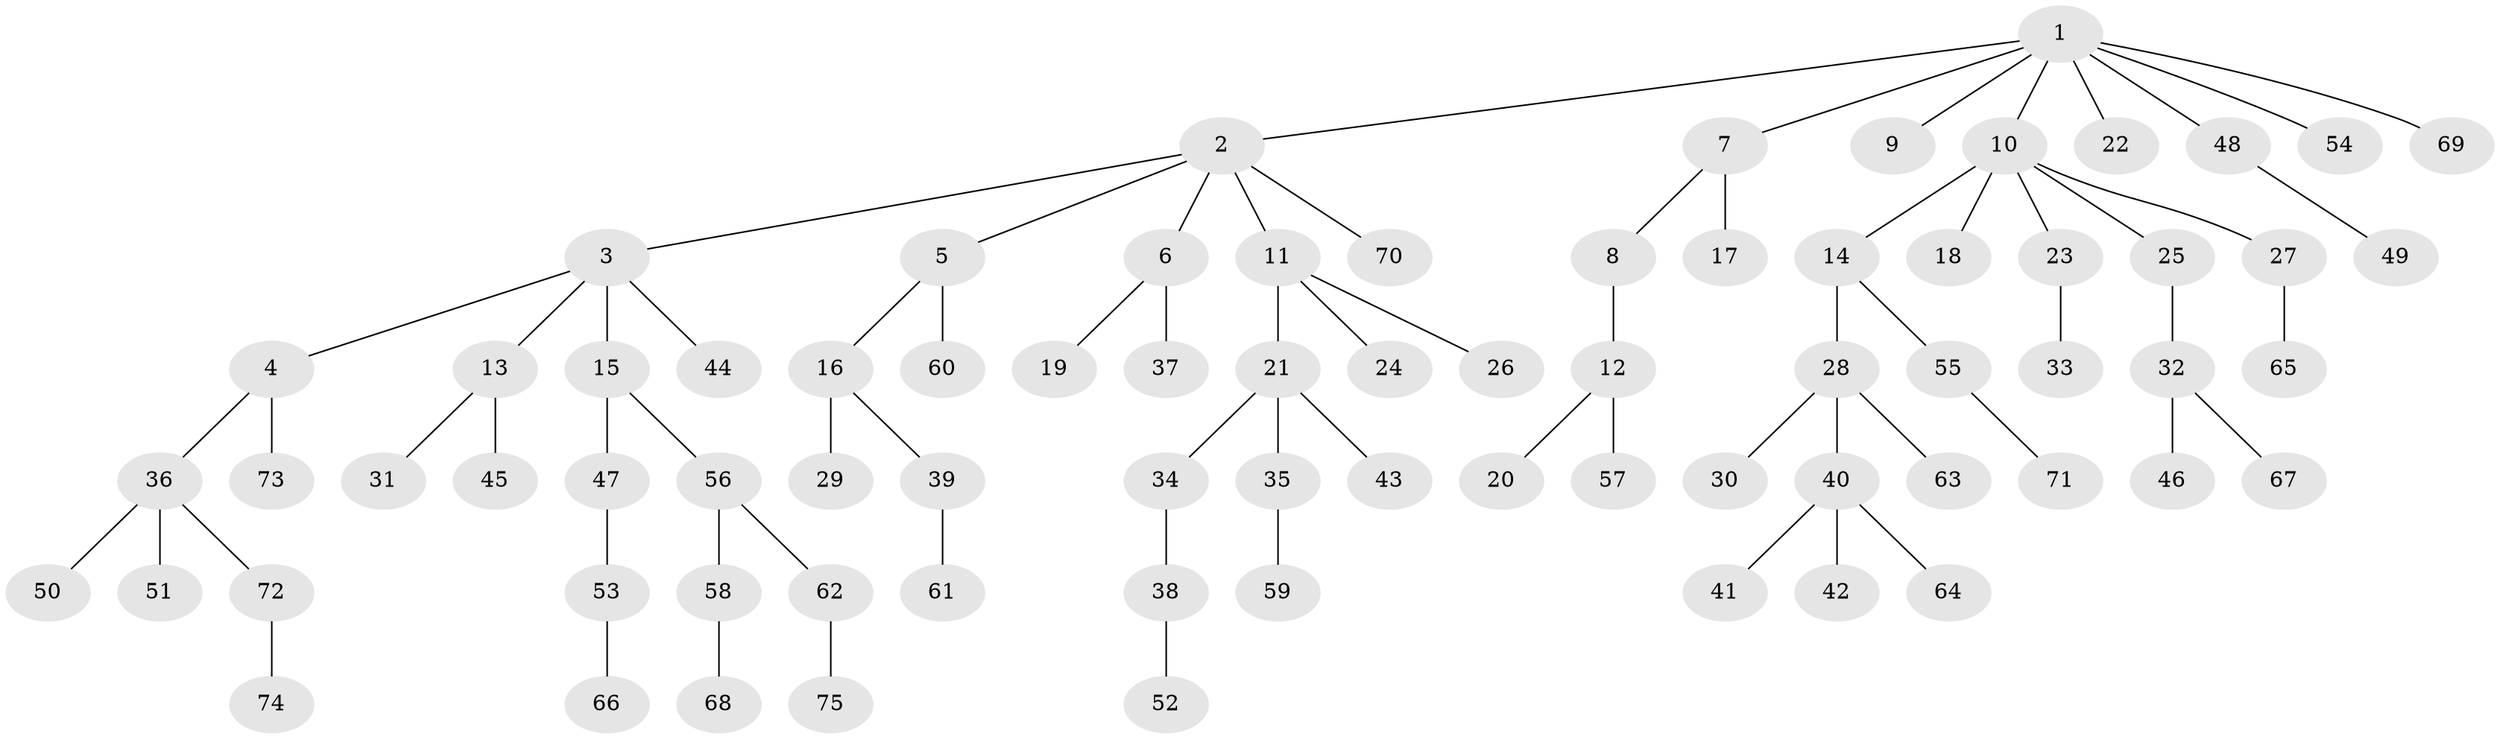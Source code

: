 // coarse degree distribution, {2: 0.2894736842105263, 6: 0.02631578947368421, 4: 0.05263157894736842, 1: 0.47368421052631576, 3: 0.13157894736842105, 5: 0.02631578947368421}
// Generated by graph-tools (version 1.1) at 2025/37/03/04/25 23:37:17]
// undirected, 75 vertices, 74 edges
graph export_dot {
  node [color=gray90,style=filled];
  1;
  2;
  3;
  4;
  5;
  6;
  7;
  8;
  9;
  10;
  11;
  12;
  13;
  14;
  15;
  16;
  17;
  18;
  19;
  20;
  21;
  22;
  23;
  24;
  25;
  26;
  27;
  28;
  29;
  30;
  31;
  32;
  33;
  34;
  35;
  36;
  37;
  38;
  39;
  40;
  41;
  42;
  43;
  44;
  45;
  46;
  47;
  48;
  49;
  50;
  51;
  52;
  53;
  54;
  55;
  56;
  57;
  58;
  59;
  60;
  61;
  62;
  63;
  64;
  65;
  66;
  67;
  68;
  69;
  70;
  71;
  72;
  73;
  74;
  75;
  1 -- 2;
  1 -- 7;
  1 -- 9;
  1 -- 10;
  1 -- 22;
  1 -- 48;
  1 -- 54;
  1 -- 69;
  2 -- 3;
  2 -- 5;
  2 -- 6;
  2 -- 11;
  2 -- 70;
  3 -- 4;
  3 -- 13;
  3 -- 15;
  3 -- 44;
  4 -- 36;
  4 -- 73;
  5 -- 16;
  5 -- 60;
  6 -- 19;
  6 -- 37;
  7 -- 8;
  7 -- 17;
  8 -- 12;
  10 -- 14;
  10 -- 18;
  10 -- 23;
  10 -- 25;
  10 -- 27;
  11 -- 21;
  11 -- 24;
  11 -- 26;
  12 -- 20;
  12 -- 57;
  13 -- 31;
  13 -- 45;
  14 -- 28;
  14 -- 55;
  15 -- 47;
  15 -- 56;
  16 -- 29;
  16 -- 39;
  21 -- 34;
  21 -- 35;
  21 -- 43;
  23 -- 33;
  25 -- 32;
  27 -- 65;
  28 -- 30;
  28 -- 40;
  28 -- 63;
  32 -- 46;
  32 -- 67;
  34 -- 38;
  35 -- 59;
  36 -- 50;
  36 -- 51;
  36 -- 72;
  38 -- 52;
  39 -- 61;
  40 -- 41;
  40 -- 42;
  40 -- 64;
  47 -- 53;
  48 -- 49;
  53 -- 66;
  55 -- 71;
  56 -- 58;
  56 -- 62;
  58 -- 68;
  62 -- 75;
  72 -- 74;
}
